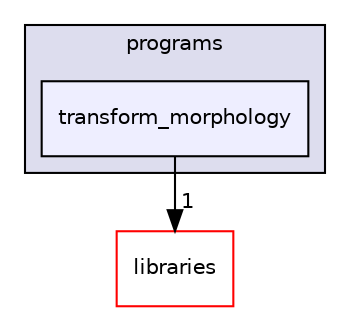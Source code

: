 digraph "xmipp/applications/programs/transform_morphology" {
  compound=true
  node [ fontsize="10", fontname="Helvetica"];
  edge [ labelfontsize="10", labelfontname="Helvetica"];
  subgraph clusterdir_592b16dc4070b933e5655da2b0d20bbb {
    graph [ bgcolor="#ddddee", pencolor="black", label="programs" fontname="Helvetica", fontsize="10", URL="dir_592b16dc4070b933e5655da2b0d20bbb.html"]
  dir_03cedee22e7786bab25e4d9a823981a1 [shape=box, label="transform_morphology", style="filled", fillcolor="#eeeeff", pencolor="black", URL="dir_03cedee22e7786bab25e4d9a823981a1.html"];
  }
  dir_29dba3f3840f20df3b04d1972e99046b [shape=box label="libraries" fillcolor="white" style="filled" color="red" URL="dir_29dba3f3840f20df3b04d1972e99046b.html"];
  dir_03cedee22e7786bab25e4d9a823981a1->dir_29dba3f3840f20df3b04d1972e99046b [headlabel="1", labeldistance=1.5 headhref="dir_000248_000027.html"];
}
